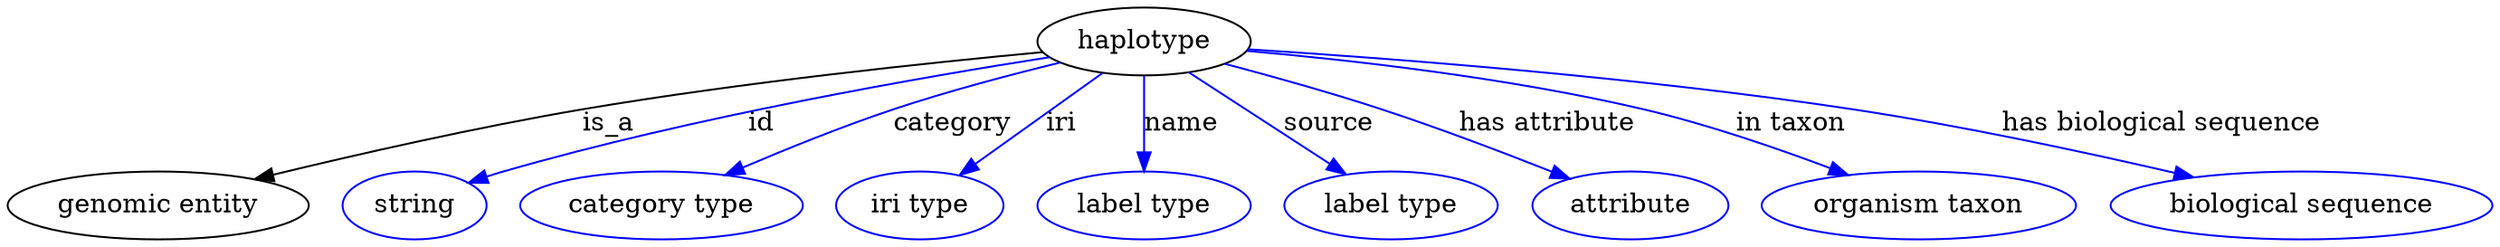 digraph {
	graph [bb="0,0,1077.3,123"];
	node [label="\N"];
	haplotype	 [height=0.5,
		label=haplotype,
		pos="495.69,105",
		width=1.2638];
	"genomic entity"	 [height=0.5,
		pos="63.694,18",
		width=1.7693];
	haplotype -> "genomic entity"	 [label=is_a,
		lp="261.69,61.5",
		pos="e,106.79,31.342 451.6,100.14 402.33,94.339 320.34,83.559 250.69,69 204.89,59.424 153.66,45.201 116.42,34.206"];
	id	 [color=blue,
		height=0.5,
		label=string,
		pos="175.69,18",
		width=0.84854];
	haplotype -> id	 [color=blue,
		label=id,
		lp="328.19,61.5",
		pos="e,199.54,29.52 454.16,97.387 398.84,86.657 298.34,65.097 215.69,36 213.45,35.21 211.16,34.346 208.87,33.436",
		style=solid];
	category	 [color=blue,
		height=0.5,
		label="category type",
		pos="282.69,18",
		width=1.6249];
	haplotype -> category	 [color=blue,
		label=category,
		lp="413.19,61.5",
		pos="e,312.71,33.471 459.49,93.869 438.83,87.227 412.56,78.295 389.69,69 366.82,59.701 341.88,47.914 321.84,38.015",
		style=solid];
	iri	 [color=blue,
		height=0.5,
		label="iri type",
		pos="395.69,18",
		width=1.011];
	haplotype -> iri	 [color=blue,
		label=iri,
		lp="458.19,61.5",
		pos="e,413.91,33.843 476.41,88.226 460.9,74.732 438.95,55.636 421.86,40.763",
		style=solid];
	name	 [color=blue,
		height=0.5,
		label="label type",
		pos="495.69,18",
		width=1.2638];
	haplotype -> name	 [color=blue,
		label=name,
		lp="511.19,61.5",
		pos="e,495.69,36.003 495.69,86.974 495.69,75.192 495.69,59.561 495.69,46.158",
		style=solid];
	source	 [color=blue,
		height=0.5,
		label="label type",
		pos="604.69,18",
		width=1.2638];
	haplotype -> source	 [color=blue,
		label=source,
		lp="575.69,61.5",
		pos="e,584.19,34.369 515.94,88.84 532.89,75.313 557.27,55.855 576.19,40.754",
		style=solid];
	"has attribute"	 [color=blue,
		height=0.5,
		label=attribute,
		pos="708.69,18",
		width=1.1193];
	haplotype -> "has attribute"	 [color=blue,
		label="has attribute",
		lp="665.19,61.5",
		pos="e,681.18,31.496 530.92,93.453 550.71,86.746 575.76,77.886 597.69,69 622.86,58.801 650.63,46.045 672.09,35.842",
		style=solid];
	"in taxon"	 [color=blue,
		height=0.5,
		label="organism taxon",
		pos="832.69,18",
		width=1.8234];
	haplotype -> "in taxon"	 [color=blue,
		label="in taxon",
		lp="769.19,61.5",
		pos="e,798.85,33.456 539.48,99.993 581.77,94.548 647.37,84.491 702.69,69 732.4,60.682 764.69,48.033 789.66,37.413",
		style=solid];
	"has biological sequence"	 [color=blue,
		height=0.5,
		label="biological sequence",
		pos="996.69,18",
		width=2.2387];
	haplotype -> "has biological sequence"	 [color=blue,
		label="has biological sequence",
		lp="927.69,61.5",
		pos="e,947.53,32.368 540.44,101.45 599.31,96.358 705.83,85.72 795.69,69 843.99,60.015 897.9,46.121 937.72,35.103",
		style=solid];
}
